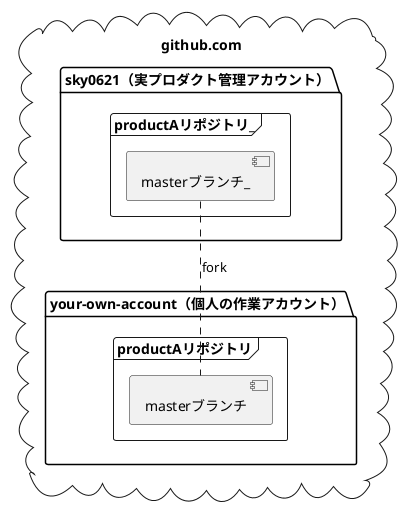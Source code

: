 @startuml
cloud "github.com" {
  package "sky0621（実プロダクト管理アカウント）" {
    frame "productAリポジトリ_" {
      [masterブランチ_]
    }
  }

  package "your-own-account（個人の作業アカウント）" {
    frame "productAリポジトリ" {
      [masterブランチ]
    }
  }
}

[masterブランチ_] .. [masterブランチ] : fork

@enduml